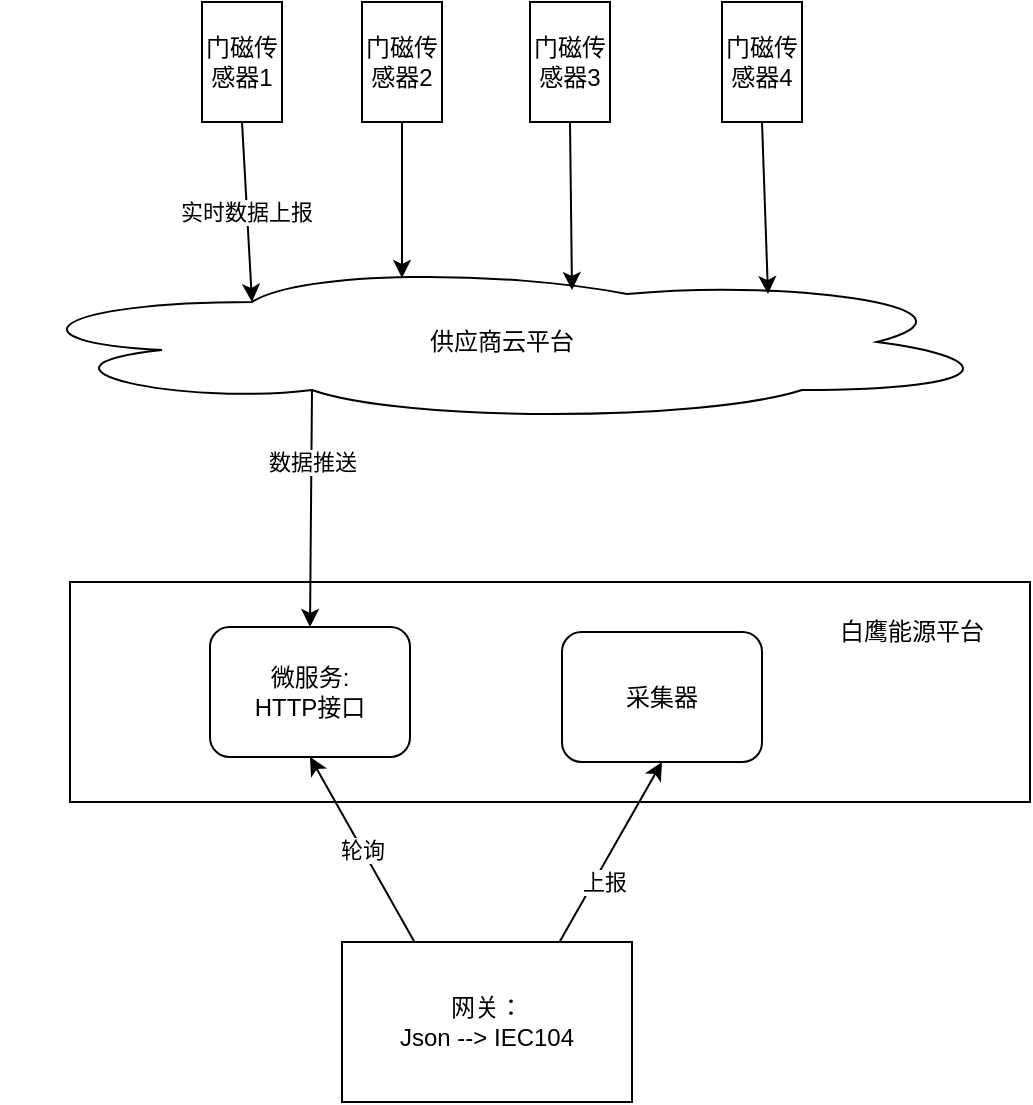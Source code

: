<mxfile version="17.1.2" type="github"><diagram id="dn5oZe9SfZ9J_iZzJA5N" name="Page-1"><mxGraphModel dx="1422" dy="762" grid="1" gridSize="10" guides="1" tooltips="1" connect="1" arrows="1" fold="1" page="1" pageScale="1" pageWidth="827" pageHeight="1169" math="0" shadow="0"><root><mxCell id="0"/><mxCell id="1" parent="0"/><mxCell id="5zNgsgo6aN2RioKQiyWz-8" value="门磁传感器1" style="rounded=0;whiteSpace=wrap;html=1;" parent="1" vertex="1"><mxGeometry x="240" y="150" width="40" height="60" as="geometry"/></mxCell><mxCell id="5zNgsgo6aN2RioKQiyWz-9" value="&lt;span&gt;门磁传感器2&lt;/span&gt;" style="rounded=0;whiteSpace=wrap;html=1;" parent="1" vertex="1"><mxGeometry x="320" y="150" width="40" height="60" as="geometry"/></mxCell><mxCell id="5zNgsgo6aN2RioKQiyWz-13" value="" style="rounded=0;whiteSpace=wrap;html=1;" parent="1" vertex="1"><mxGeometry x="174" y="440" width="480" height="110" as="geometry"/></mxCell><mxCell id="5zNgsgo6aN2RioKQiyWz-14" value="供应商云平台" style="ellipse;shape=cloud;whiteSpace=wrap;html=1;" parent="1" vertex="1"><mxGeometry x="140" y="280" width="500" height="80" as="geometry"/></mxCell><mxCell id="FU49ymFni4JTFMqXBz4z-1" value="&lt;span&gt;门磁传感器3&lt;/span&gt;" style="rounded=0;whiteSpace=wrap;html=1;" vertex="1" parent="1"><mxGeometry x="404" y="150" width="40" height="60" as="geometry"/></mxCell><mxCell id="FU49ymFni4JTFMqXBz4z-2" value="&lt;span&gt;门磁传感器4&lt;/span&gt;" style="rounded=0;whiteSpace=wrap;html=1;" vertex="1" parent="1"><mxGeometry x="500" y="150" width="40" height="60" as="geometry"/></mxCell><mxCell id="FU49ymFni4JTFMqXBz4z-5" value="网关：&lt;br&gt;Json --&amp;gt; IEC104" style="rounded=0;whiteSpace=wrap;html=1;" vertex="1" parent="1"><mxGeometry x="310" y="620" width="145" height="80" as="geometry"/></mxCell><mxCell id="FU49ymFni4JTFMqXBz4z-7" value="实时数据上报" style="endArrow=classic;html=1;rounded=0;entryX=0.25;entryY=0.25;entryDx=0;entryDy=0;entryPerimeter=0;exitX=0.5;exitY=1;exitDx=0;exitDy=0;" edge="1" parent="1" source="5zNgsgo6aN2RioKQiyWz-8" target="5zNgsgo6aN2RioKQiyWz-14"><mxGeometry width="50" height="50" relative="1" as="geometry"><mxPoint x="390" y="510" as="sourcePoint"/><mxPoint x="440" y="460" as="targetPoint"/></mxGeometry></mxCell><mxCell id="FU49ymFni4JTFMqXBz4z-10" value="" style="endArrow=classic;html=1;rounded=0;entryX=0.4;entryY=0.1;entryDx=0;entryDy=0;entryPerimeter=0;exitX=0.5;exitY=1;exitDx=0;exitDy=0;" edge="1" parent="1" target="5zNgsgo6aN2RioKQiyWz-14"><mxGeometry width="50" height="50" relative="1" as="geometry"><mxPoint x="340" y="210" as="sourcePoint"/><mxPoint x="355" y="300" as="targetPoint"/></mxGeometry></mxCell><mxCell id="FU49ymFni4JTFMqXBz4z-11" value="" style="endArrow=classic;html=1;rounded=0;entryX=0.57;entryY=0.175;entryDx=0;entryDy=0;entryPerimeter=0;exitX=0.5;exitY=1;exitDx=0;exitDy=0;" edge="1" parent="1" source="FU49ymFni4JTFMqXBz4z-1" target="5zNgsgo6aN2RioKQiyWz-14"><mxGeometry width="50" height="50" relative="1" as="geometry"><mxPoint x="420" y="210" as="sourcePoint"/><mxPoint x="435" y="300" as="targetPoint"/></mxGeometry></mxCell><mxCell id="FU49ymFni4JTFMqXBz4z-12" value="" style="endArrow=classic;html=1;rounded=0;entryX=0.766;entryY=0.2;entryDx=0;entryDy=0;entryPerimeter=0;exitX=0.5;exitY=1;exitDx=0;exitDy=0;" edge="1" parent="1" target="5zNgsgo6aN2RioKQiyWz-14"><mxGeometry width="50" height="50" relative="1" as="geometry"><mxPoint x="520" y="210" as="sourcePoint"/><mxPoint x="535" y="300" as="targetPoint"/></mxGeometry></mxCell><mxCell id="FU49ymFni4JTFMqXBz4z-13" value="微服务:&lt;br&gt;HTTP接口" style="rounded=1;whiteSpace=wrap;html=1;" vertex="1" parent="1"><mxGeometry x="244" y="462.5" width="100" height="65" as="geometry"/></mxCell><mxCell id="FU49ymFni4JTFMqXBz4z-14" value="" style="endArrow=classic;html=1;rounded=0;entryX=0.5;entryY=0;entryDx=0;entryDy=0;exitX=0.31;exitY=0.8;exitDx=0;exitDy=0;exitPerimeter=0;" edge="1" parent="1" source="5zNgsgo6aN2RioKQiyWz-14" target="FU49ymFni4JTFMqXBz4z-13"><mxGeometry width="50" height="50" relative="1" as="geometry"><mxPoint x="260" y="220" as="sourcePoint"/><mxPoint x="275" y="310" as="targetPoint"/></mxGeometry></mxCell><mxCell id="FU49ymFni4JTFMqXBz4z-20" value="数据推送" style="edgeLabel;html=1;align=center;verticalAlign=middle;resizable=0;points=[];" vertex="1" connectable="0" parent="FU49ymFni4JTFMqXBz4z-14"><mxGeometry x="-0.402" y="-1" relative="1" as="geometry"><mxPoint x="1" as="offset"/></mxGeometry></mxCell><mxCell id="FU49ymFni4JTFMqXBz4z-15" value="白鹰能源平台" style="text;html=1;strokeColor=none;fillColor=none;align=center;verticalAlign=middle;whiteSpace=wrap;rounded=0;" vertex="1" parent="1"><mxGeometry x="550" y="450" width="90" height="30" as="geometry"/></mxCell><mxCell id="FU49ymFni4JTFMqXBz4z-16" value="采集器" style="rounded=1;whiteSpace=wrap;html=1;" vertex="1" parent="1"><mxGeometry x="420" y="465" width="100" height="65" as="geometry"/></mxCell><mxCell id="FU49ymFni4JTFMqXBz4z-17" value="轮询" style="endArrow=classic;html=1;rounded=0;entryX=0.5;entryY=1;entryDx=0;entryDy=0;exitX=0.25;exitY=0;exitDx=0;exitDy=0;" edge="1" parent="1" source="FU49ymFni4JTFMqXBz4z-5" target="FU49ymFni4JTFMqXBz4z-13"><mxGeometry width="50" height="50" relative="1" as="geometry"><mxPoint x="230" y="620" as="sourcePoint"/><mxPoint x="280" y="570" as="targetPoint"/></mxGeometry></mxCell><mxCell id="FU49ymFni4JTFMqXBz4z-18" value="" style="endArrow=classic;html=1;rounded=0;exitX=0.75;exitY=0;exitDx=0;exitDy=0;entryX=0.5;entryY=1;entryDx=0;entryDy=0;" edge="1" parent="1" source="FU49ymFni4JTFMqXBz4z-5" target="FU49ymFni4JTFMqXBz4z-16"><mxGeometry width="50" height="50" relative="1" as="geometry"><mxPoint x="330" y="580" as="sourcePoint"/><mxPoint x="380" y="530" as="targetPoint"/></mxGeometry></mxCell><mxCell id="FU49ymFni4JTFMqXBz4z-19" value="上报" style="edgeLabel;html=1;align=center;verticalAlign=middle;resizable=0;points=[];" vertex="1" connectable="0" parent="FU49ymFni4JTFMqXBz4z-18"><mxGeometry x="-0.299" y="-3" relative="1" as="geometry"><mxPoint x="1" as="offset"/></mxGeometry></mxCell></root></mxGraphModel></diagram></mxfile>